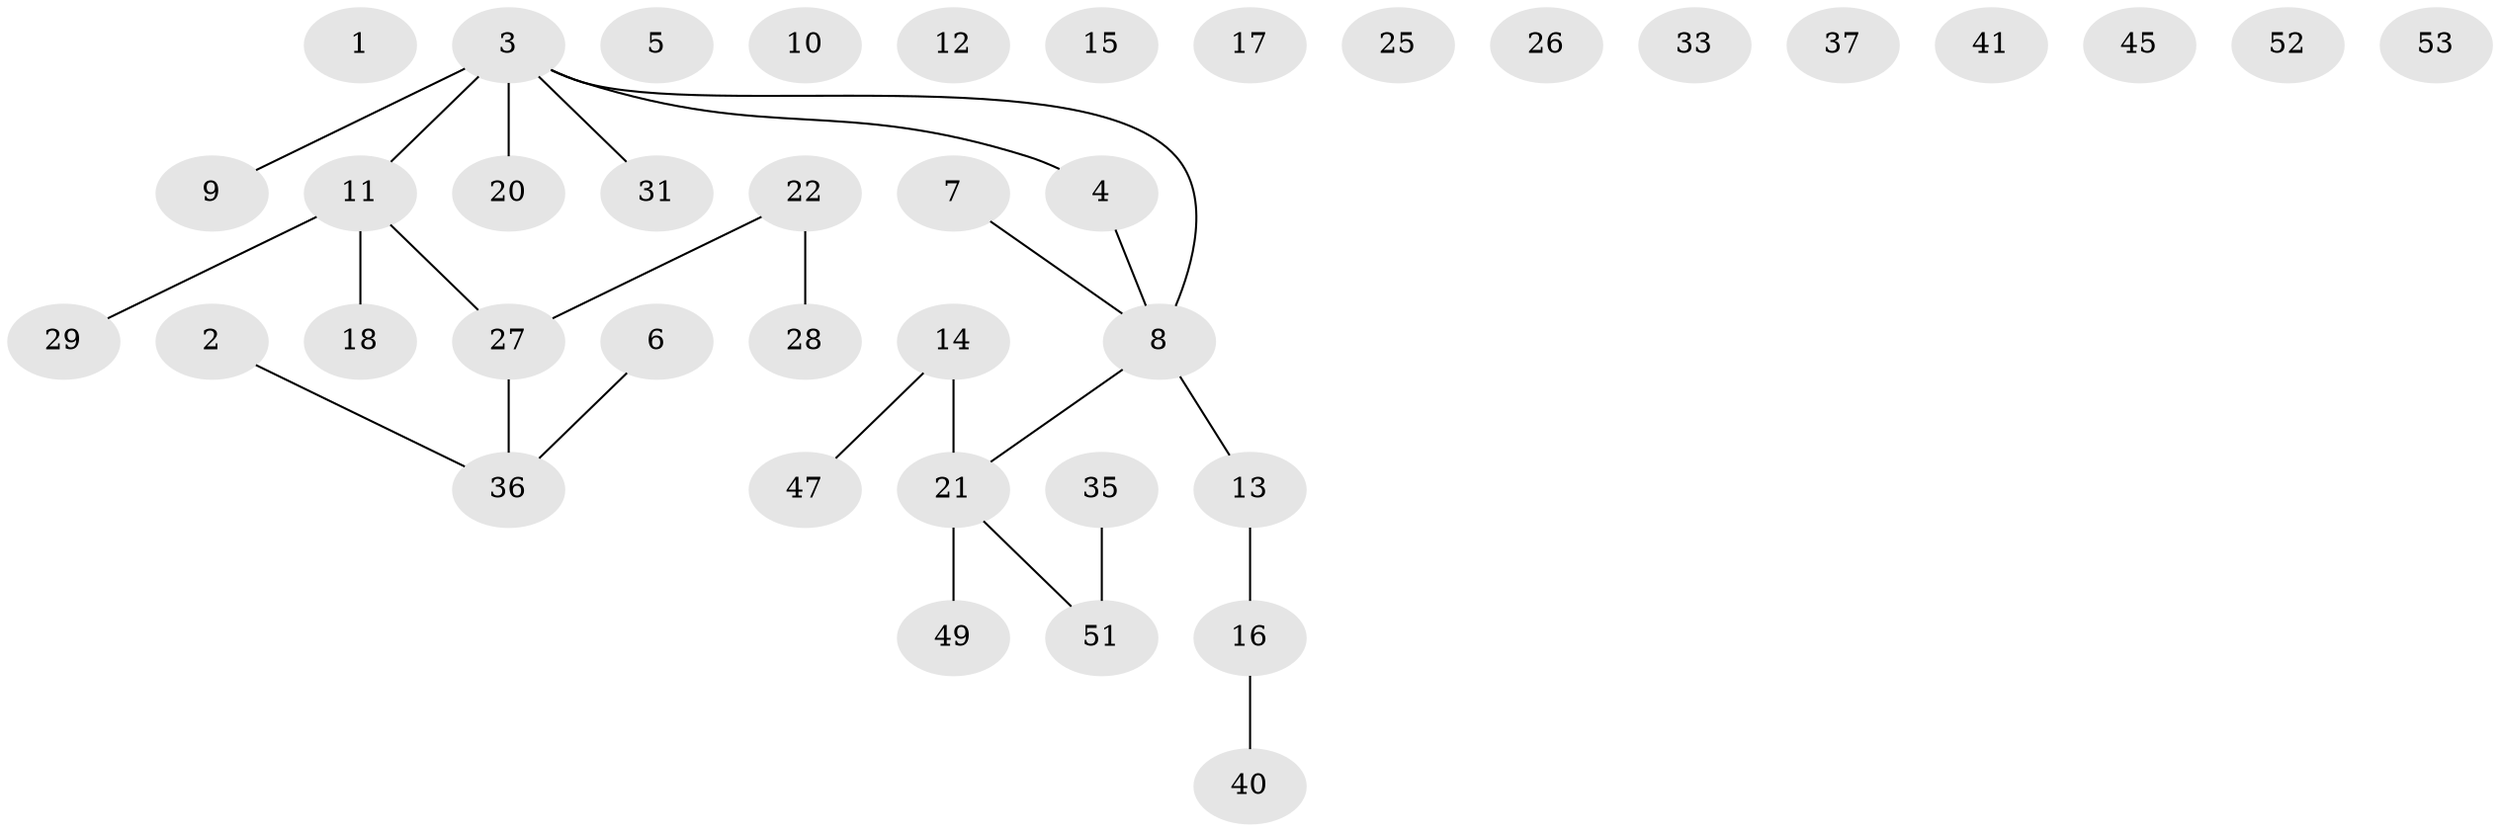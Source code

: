 // Generated by graph-tools (version 1.1) at 2025/23/03/03/25 07:23:26]
// undirected, 39 vertices, 25 edges
graph export_dot {
graph [start="1"]
  node [color=gray90,style=filled];
  1 [super="+23"];
  2 [super="+42"];
  3 [super="+38"];
  4;
  5;
  6 [super="+46"];
  7;
  8 [super="+24"];
  9 [super="+34"];
  10;
  11 [super="+43"];
  12;
  13 [super="+19"];
  14 [super="+50"];
  15;
  16 [super="+30"];
  17;
  18;
  20;
  21 [super="+32"];
  22;
  25;
  26;
  27 [super="+44"];
  28 [super="+54"];
  29;
  31;
  33;
  35 [super="+48"];
  36 [super="+39"];
  37;
  40 [super="+55"];
  41;
  45;
  47;
  49;
  51;
  52;
  53;
  2 -- 36;
  3 -- 11 [weight=2];
  3 -- 20;
  3 -- 31;
  3 -- 8;
  3 -- 4;
  3 -- 9;
  4 -- 8;
  6 -- 36;
  7 -- 8;
  8 -- 13 [weight=2];
  8 -- 21;
  11 -- 18;
  11 -- 29;
  11 -- 27;
  13 -- 16;
  14 -- 21;
  14 -- 47;
  16 -- 40;
  21 -- 49;
  21 -- 51;
  22 -- 28;
  22 -- 27;
  27 -- 36;
  35 -- 51;
}
